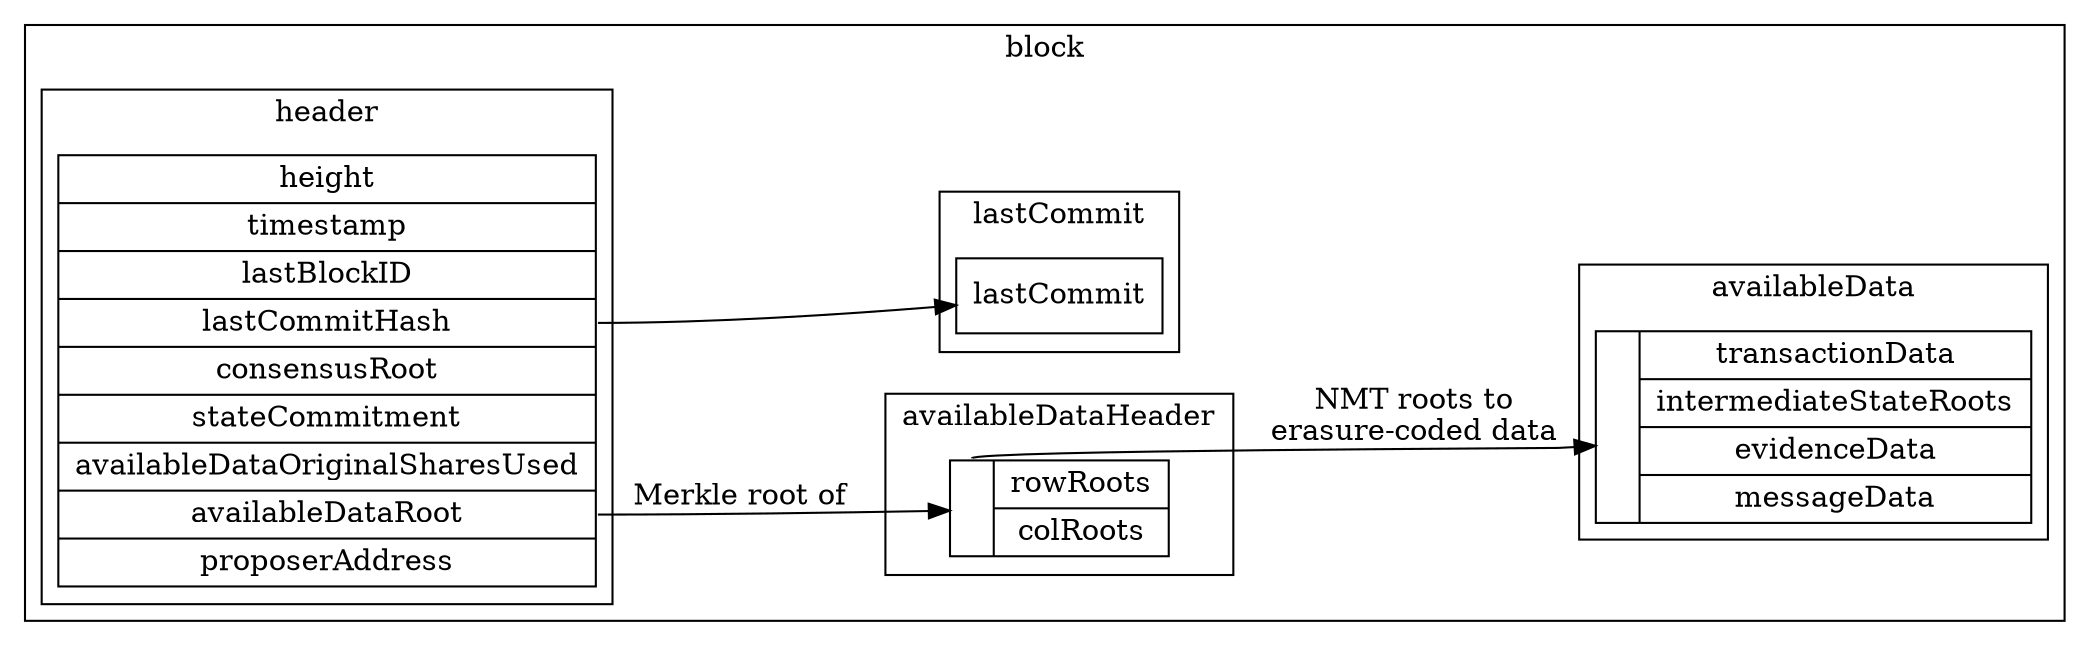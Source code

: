 digraph G {
    rankdir = "LR";
    node [shape = record];

    subgraph cluster_block {
        label = "block";

        subgraph cluster_availableheader {
            label = "availableDataHeader";
            struct4 [label = "{<f0> | { rowRoots | colRoots } }"];
        }

        subgraph cluster_body {
            label = "availableData";
            struct3 [label = "{ | { transactionData | intermediateStateRoots | evidenceData | messageData } }"];
        }

        subgraph cluster_lastcommit {
            label = "lastCommit";
            struct2 [label = "{lastCommit}"];
        }

        subgraph cluster_header {
            label = "header";
            struct1 [label = "height | timestamp | lastBlockID | <f3> lastCommitHash | consensusRoot | stateCommitment | availableDataOriginalSharesUsed | <f6> availableDataRoot | proposerAddress"];
        }
    }

    struct1:f3 -> struct2;
    struct1:f6 -> struct4 [label = "Merkle root of"];
    struct4:f0 -> struct3 [label = "NMT roots to\nerasure-coded data"];

    edge [style = invis];
    struct1 -> struct3;
    struct1 -> struct4;
}